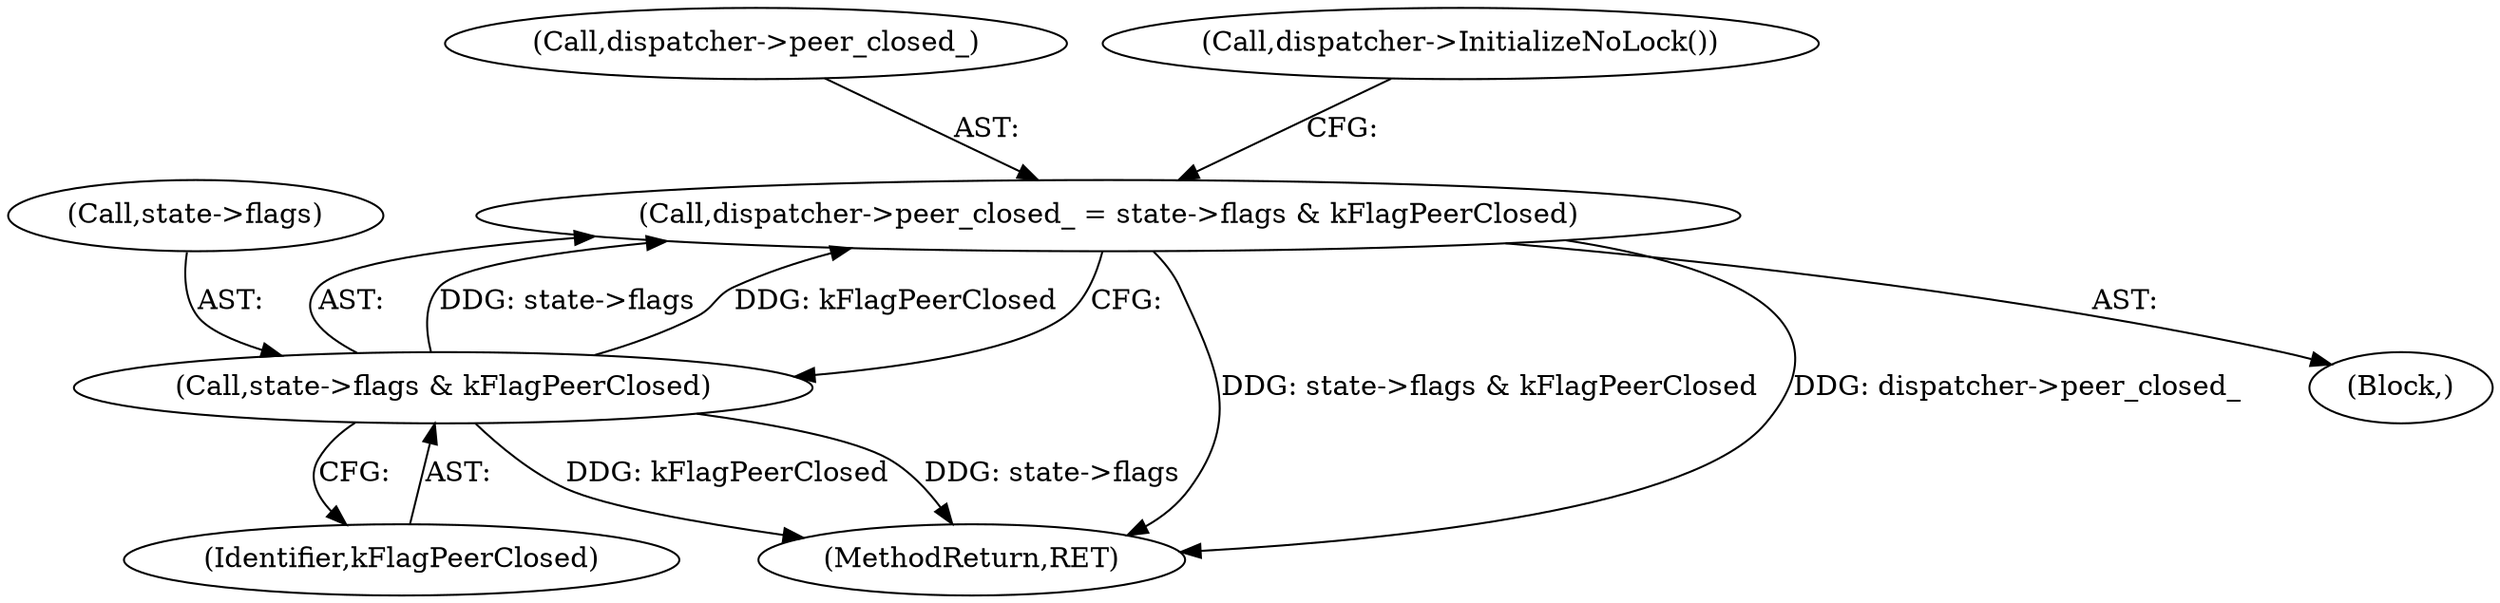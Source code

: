 digraph "0_Chrome_66e24a8793615bd9d5c238b1745b093090e1f72d_0@API" {
"1000240" [label="(Call,dispatcher->peer_closed_ = state->flags & kFlagPeerClosed)"];
"1000244" [label="(Call,state->flags & kFlagPeerClosed)"];
"1000240" [label="(Call,dispatcher->peer_closed_ = state->flags & kFlagPeerClosed)"];
"1000241" [label="(Call,dispatcher->peer_closed_)"];
"1000244" [label="(Call,state->flags & kFlagPeerClosed)"];
"1000257" [label="(MethodReturn,RET)"];
"1000251" [label="(Call,dispatcher->InitializeNoLock())"];
"1000248" [label="(Identifier,kFlagPeerClosed)"];
"1000224" [label="(Block,)"];
"1000245" [label="(Call,state->flags)"];
"1000240" -> "1000224"  [label="AST: "];
"1000240" -> "1000244"  [label="CFG: "];
"1000241" -> "1000240"  [label="AST: "];
"1000244" -> "1000240"  [label="AST: "];
"1000251" -> "1000240"  [label="CFG: "];
"1000240" -> "1000257"  [label="DDG: state->flags & kFlagPeerClosed"];
"1000240" -> "1000257"  [label="DDG: dispatcher->peer_closed_"];
"1000244" -> "1000240"  [label="DDG: state->flags"];
"1000244" -> "1000240"  [label="DDG: kFlagPeerClosed"];
"1000244" -> "1000248"  [label="CFG: "];
"1000245" -> "1000244"  [label="AST: "];
"1000248" -> "1000244"  [label="AST: "];
"1000244" -> "1000257"  [label="DDG: kFlagPeerClosed"];
"1000244" -> "1000257"  [label="DDG: state->flags"];
}
